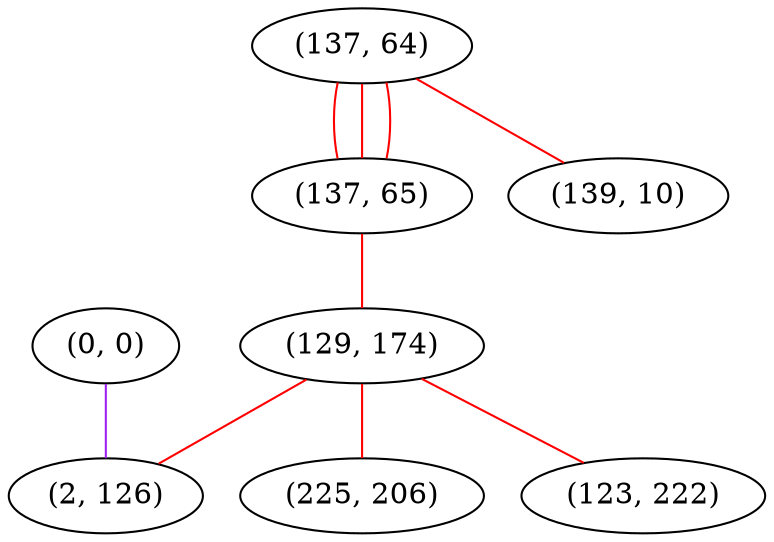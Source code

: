 graph "" {
"(137, 64)";
"(0, 0)";
"(137, 65)";
"(129, 174)";
"(2, 126)";
"(225, 206)";
"(139, 10)";
"(123, 222)";
"(137, 64)" -- "(139, 10)"  [color=red, key=0, weight=1];
"(137, 64)" -- "(137, 65)"  [color=red, key=0, weight=1];
"(137, 64)" -- "(137, 65)"  [color=red, key=1, weight=1];
"(137, 64)" -- "(137, 65)"  [color=red, key=2, weight=1];
"(0, 0)" -- "(2, 126)"  [color=purple, key=0, weight=4];
"(137, 65)" -- "(129, 174)"  [color=red, key=0, weight=1];
"(129, 174)" -- "(2, 126)"  [color=red, key=0, weight=1];
"(129, 174)" -- "(225, 206)"  [color=red, key=0, weight=1];
"(129, 174)" -- "(123, 222)"  [color=red, key=0, weight=1];
}
